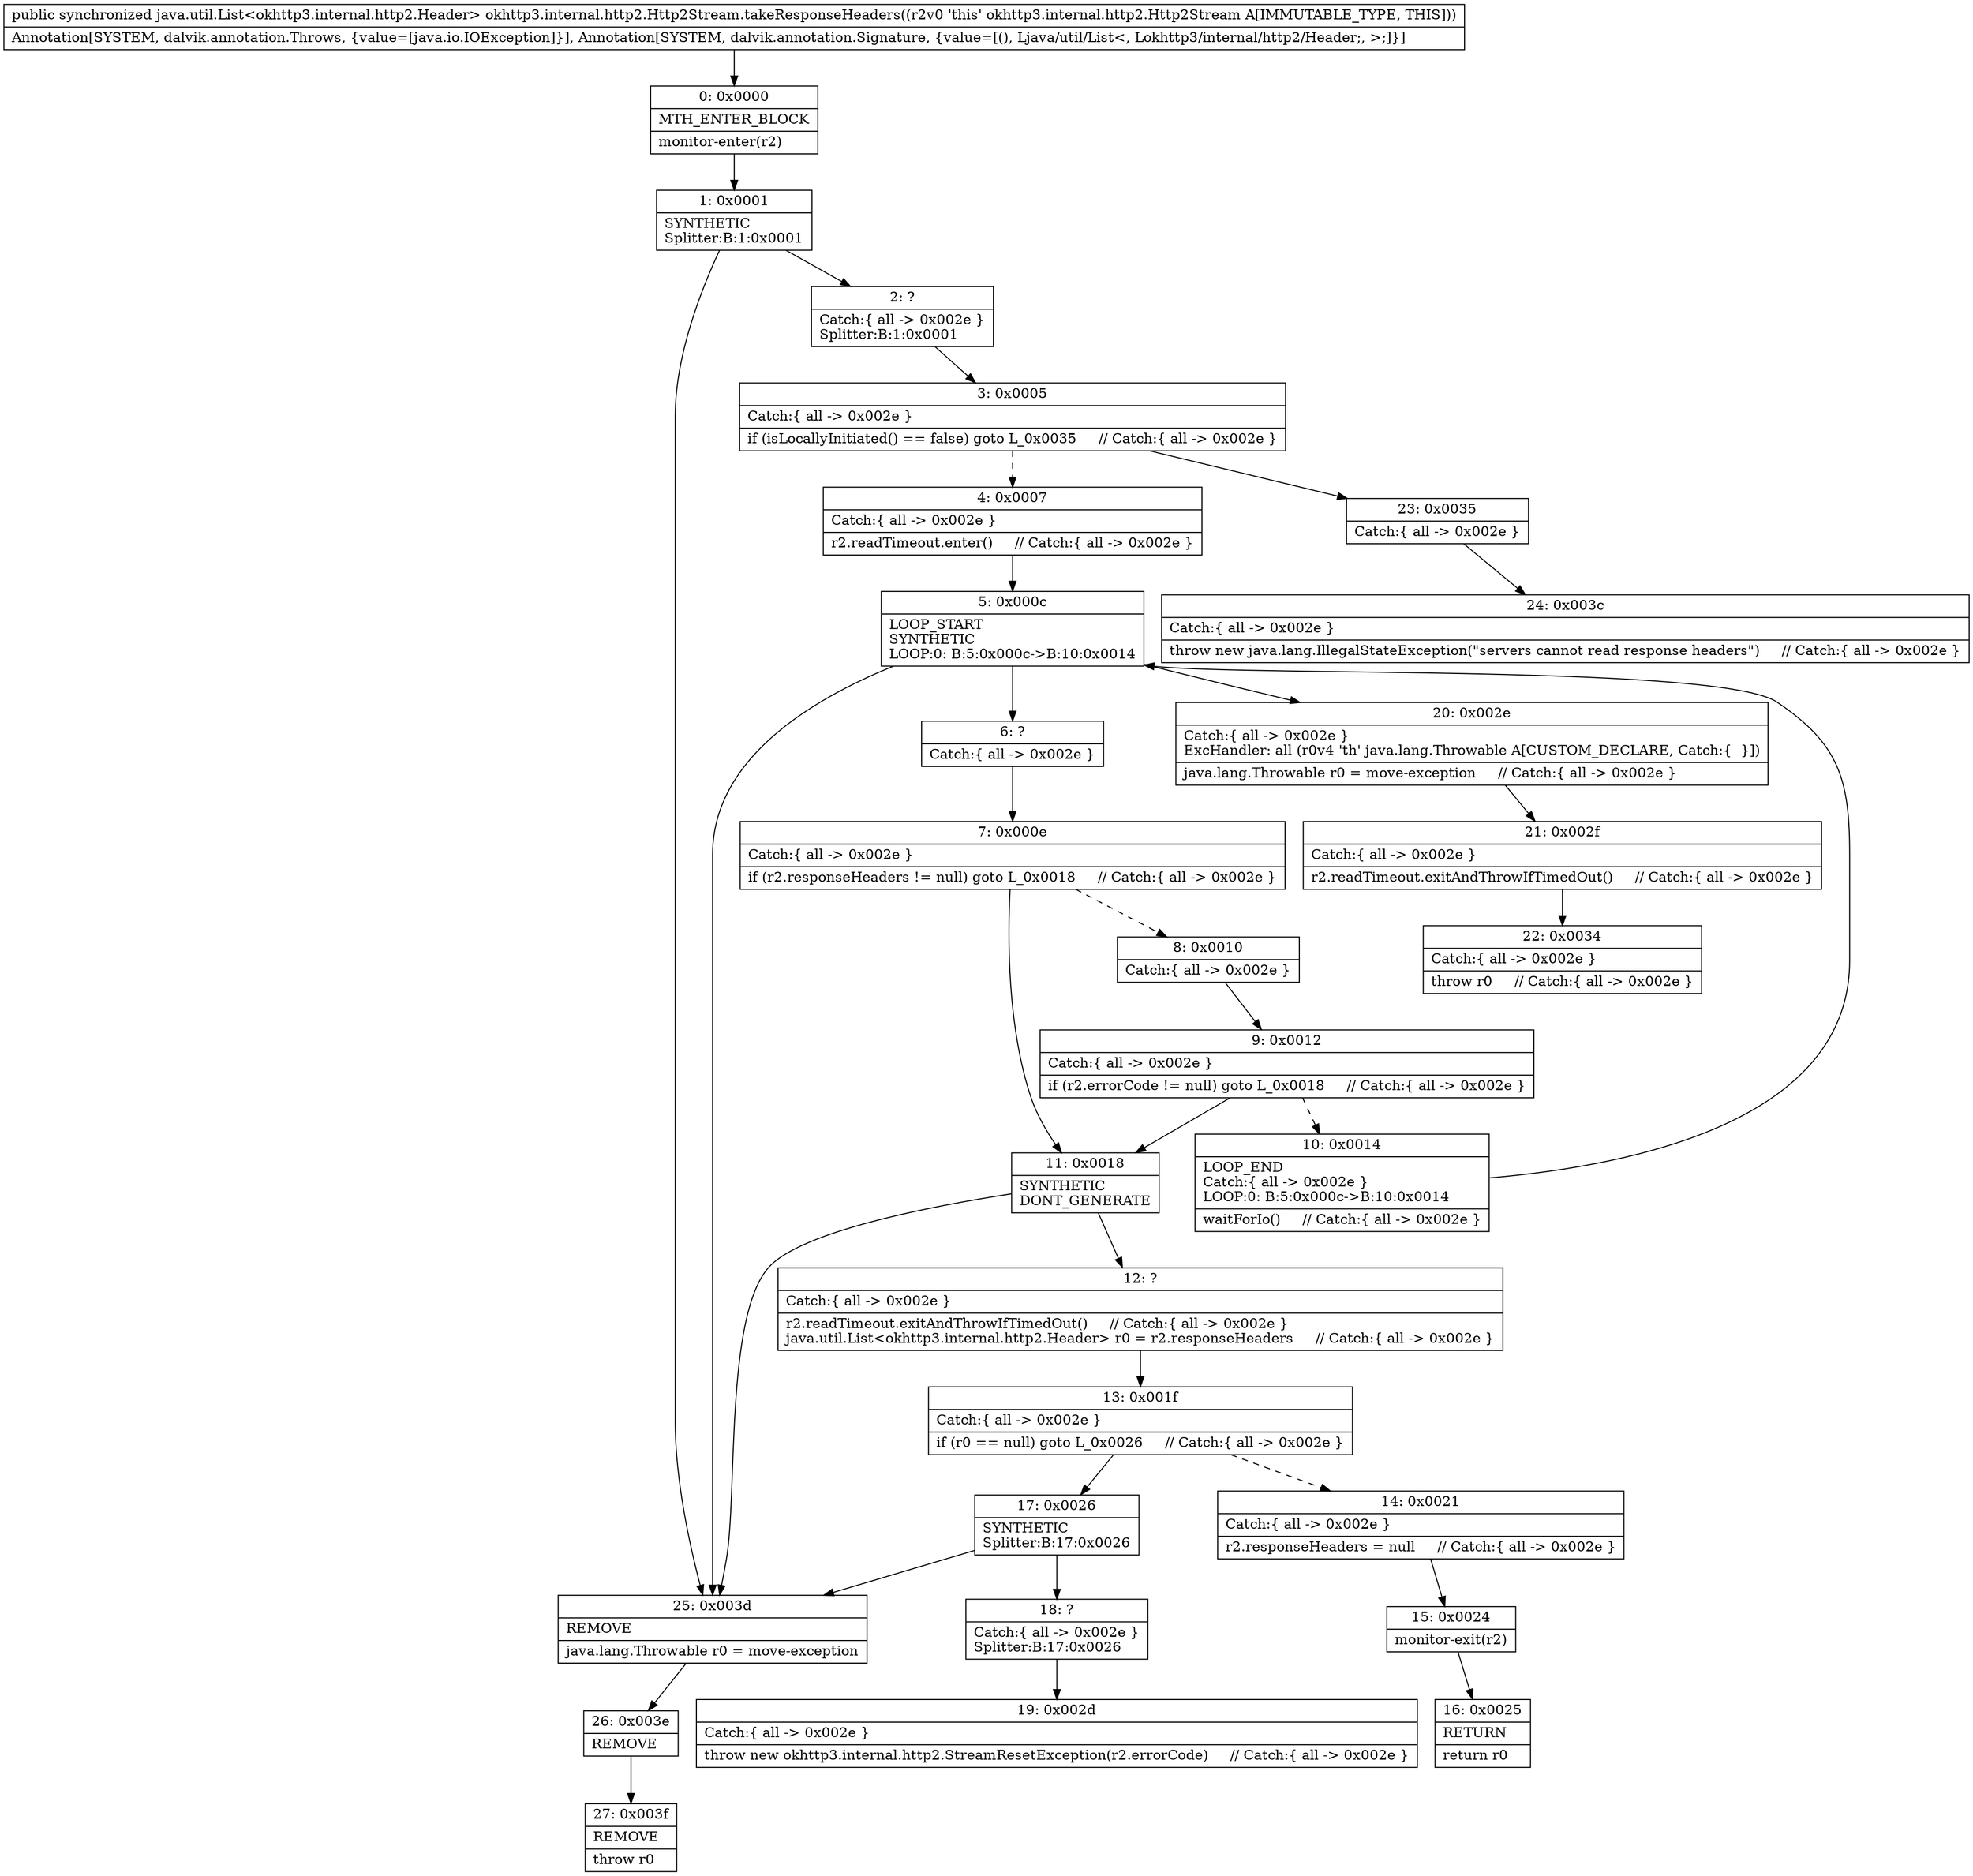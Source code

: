 digraph "CFG forokhttp3.internal.http2.Http2Stream.takeResponseHeaders()Ljava\/util\/List;" {
Node_0 [shape=record,label="{0\:\ 0x0000|MTH_ENTER_BLOCK\l|monitor\-enter(r2)\l}"];
Node_1 [shape=record,label="{1\:\ 0x0001|SYNTHETIC\lSplitter:B:1:0x0001\l}"];
Node_2 [shape=record,label="{2\:\ ?|Catch:\{ all \-\> 0x002e \}\lSplitter:B:1:0x0001\l}"];
Node_3 [shape=record,label="{3\:\ 0x0005|Catch:\{ all \-\> 0x002e \}\l|if (isLocallyInitiated() == false) goto L_0x0035     \/\/ Catch:\{ all \-\> 0x002e \}\l}"];
Node_4 [shape=record,label="{4\:\ 0x0007|Catch:\{ all \-\> 0x002e \}\l|r2.readTimeout.enter()     \/\/ Catch:\{ all \-\> 0x002e \}\l}"];
Node_5 [shape=record,label="{5\:\ 0x000c|LOOP_START\lSYNTHETIC\lLOOP:0: B:5:0x000c\-\>B:10:0x0014\l}"];
Node_6 [shape=record,label="{6\:\ ?|Catch:\{ all \-\> 0x002e \}\l}"];
Node_7 [shape=record,label="{7\:\ 0x000e|Catch:\{ all \-\> 0x002e \}\l|if (r2.responseHeaders != null) goto L_0x0018     \/\/ Catch:\{ all \-\> 0x002e \}\l}"];
Node_8 [shape=record,label="{8\:\ 0x0010|Catch:\{ all \-\> 0x002e \}\l}"];
Node_9 [shape=record,label="{9\:\ 0x0012|Catch:\{ all \-\> 0x002e \}\l|if (r2.errorCode != null) goto L_0x0018     \/\/ Catch:\{ all \-\> 0x002e \}\l}"];
Node_10 [shape=record,label="{10\:\ 0x0014|LOOP_END\lCatch:\{ all \-\> 0x002e \}\lLOOP:0: B:5:0x000c\-\>B:10:0x0014\l|waitForIo()     \/\/ Catch:\{ all \-\> 0x002e \}\l}"];
Node_11 [shape=record,label="{11\:\ 0x0018|SYNTHETIC\lDONT_GENERATE\l}"];
Node_12 [shape=record,label="{12\:\ ?|Catch:\{ all \-\> 0x002e \}\l|r2.readTimeout.exitAndThrowIfTimedOut()     \/\/ Catch:\{ all \-\> 0x002e \}\ljava.util.List\<okhttp3.internal.http2.Header\> r0 = r2.responseHeaders     \/\/ Catch:\{ all \-\> 0x002e \}\l}"];
Node_13 [shape=record,label="{13\:\ 0x001f|Catch:\{ all \-\> 0x002e \}\l|if (r0 == null) goto L_0x0026     \/\/ Catch:\{ all \-\> 0x002e \}\l}"];
Node_14 [shape=record,label="{14\:\ 0x0021|Catch:\{ all \-\> 0x002e \}\l|r2.responseHeaders = null     \/\/ Catch:\{ all \-\> 0x002e \}\l}"];
Node_15 [shape=record,label="{15\:\ 0x0024|monitor\-exit(r2)\l}"];
Node_16 [shape=record,label="{16\:\ 0x0025|RETURN\l|return r0\l}"];
Node_17 [shape=record,label="{17\:\ 0x0026|SYNTHETIC\lSplitter:B:17:0x0026\l}"];
Node_18 [shape=record,label="{18\:\ ?|Catch:\{ all \-\> 0x002e \}\lSplitter:B:17:0x0026\l}"];
Node_19 [shape=record,label="{19\:\ 0x002d|Catch:\{ all \-\> 0x002e \}\l|throw new okhttp3.internal.http2.StreamResetException(r2.errorCode)     \/\/ Catch:\{ all \-\> 0x002e \}\l}"];
Node_20 [shape=record,label="{20\:\ 0x002e|Catch:\{ all \-\> 0x002e \}\lExcHandler: all (r0v4 'th' java.lang.Throwable A[CUSTOM_DECLARE, Catch:\{  \}])\l|java.lang.Throwable r0 = move\-exception     \/\/ Catch:\{ all \-\> 0x002e \}\l}"];
Node_21 [shape=record,label="{21\:\ 0x002f|Catch:\{ all \-\> 0x002e \}\l|r2.readTimeout.exitAndThrowIfTimedOut()     \/\/ Catch:\{ all \-\> 0x002e \}\l}"];
Node_22 [shape=record,label="{22\:\ 0x0034|Catch:\{ all \-\> 0x002e \}\l|throw r0     \/\/ Catch:\{ all \-\> 0x002e \}\l}"];
Node_23 [shape=record,label="{23\:\ 0x0035|Catch:\{ all \-\> 0x002e \}\l}"];
Node_24 [shape=record,label="{24\:\ 0x003c|Catch:\{ all \-\> 0x002e \}\l|throw new java.lang.IllegalStateException(\"servers cannot read response headers\")     \/\/ Catch:\{ all \-\> 0x002e \}\l}"];
Node_25 [shape=record,label="{25\:\ 0x003d|REMOVE\l|java.lang.Throwable r0 = move\-exception\l}"];
Node_26 [shape=record,label="{26\:\ 0x003e|REMOVE\l}"];
Node_27 [shape=record,label="{27\:\ 0x003f|REMOVE\l|throw r0\l}"];
MethodNode[shape=record,label="{public synchronized java.util.List\<okhttp3.internal.http2.Header\> okhttp3.internal.http2.Http2Stream.takeResponseHeaders((r2v0 'this' okhttp3.internal.http2.Http2Stream A[IMMUTABLE_TYPE, THIS]))  | Annotation[SYSTEM, dalvik.annotation.Throws, \{value=[java.io.IOException]\}], Annotation[SYSTEM, dalvik.annotation.Signature, \{value=[(), Ljava\/util\/List\<, Lokhttp3\/internal\/http2\/Header;, \>;]\}]\l}"];
MethodNode -> Node_0;
Node_0 -> Node_1;
Node_1 -> Node_2;
Node_1 -> Node_25;
Node_2 -> Node_3;
Node_3 -> Node_4[style=dashed];
Node_3 -> Node_23;
Node_4 -> Node_5;
Node_5 -> Node_6;
Node_5 -> Node_20;
Node_5 -> Node_25;
Node_6 -> Node_7;
Node_7 -> Node_8[style=dashed];
Node_7 -> Node_11;
Node_8 -> Node_9;
Node_9 -> Node_10[style=dashed];
Node_9 -> Node_11;
Node_10 -> Node_5;
Node_11 -> Node_12;
Node_11 -> Node_25;
Node_12 -> Node_13;
Node_13 -> Node_14[style=dashed];
Node_13 -> Node_17;
Node_14 -> Node_15;
Node_15 -> Node_16;
Node_17 -> Node_18;
Node_17 -> Node_25;
Node_18 -> Node_19;
Node_20 -> Node_21;
Node_21 -> Node_22;
Node_23 -> Node_24;
Node_25 -> Node_26;
Node_26 -> Node_27;
}

